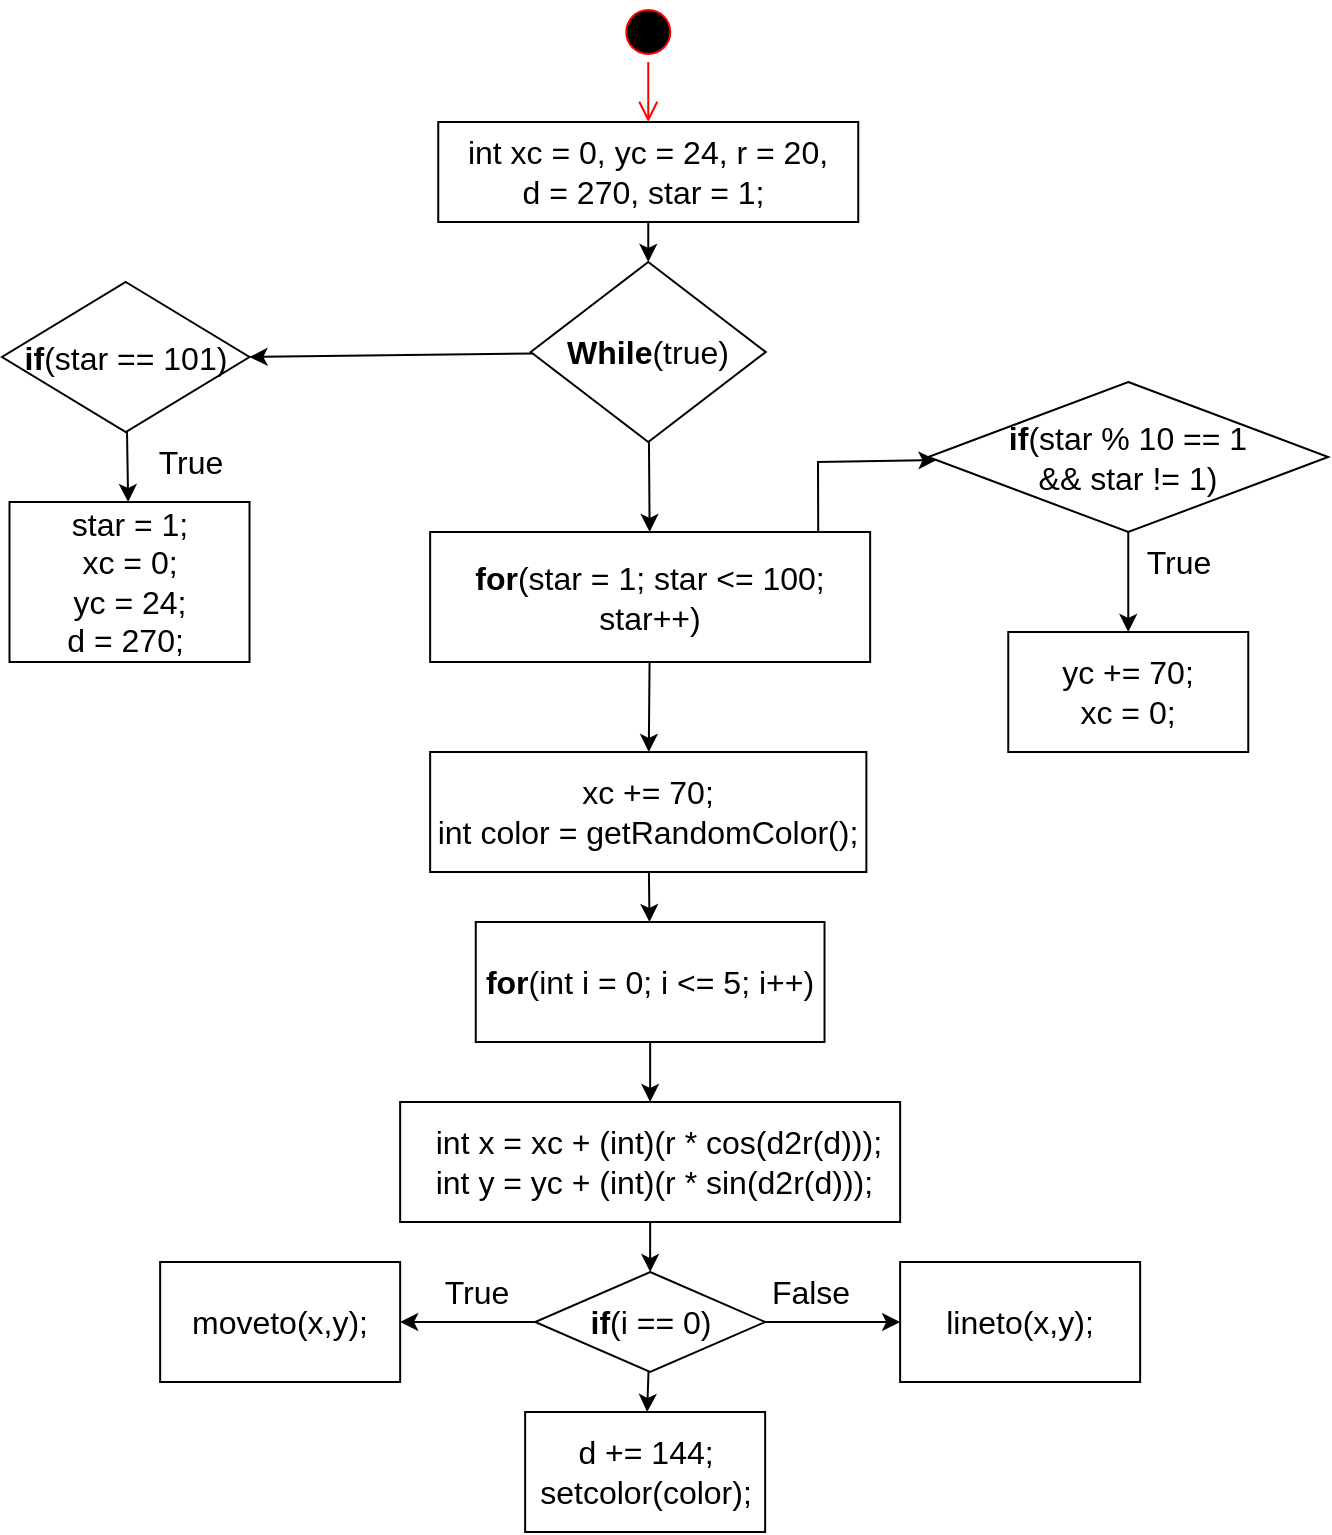 <mxfile version="18.1.3" type="device"><diagram name="Page-1" id="ucLegH7Alk1doR0yI9j_"><mxGraphModel dx="1284" dy="810" grid="1" gridSize="10" guides="1" tooltips="1" connect="1" arrows="1" fold="1" page="1" pageScale="1" pageWidth="850" pageHeight="1100" math="0" shadow="0"><root><mxCell id="0"/><mxCell id="1" parent="0"/><mxCell id="ySWLJcvaB9z33_Ca2Jvq-33" value="" style="edgeStyle=none;rounded=0;orthogonalLoop=1;jettySize=auto;html=1;fontSize=16;fontColor=#000000;" parent="1" source="ySWLJcvaB9z33_Ca2Jvq-27" target="ySWLJcvaB9z33_Ca2Jvq-32" edge="1"><mxGeometry relative="1" as="geometry"/></mxCell><mxCell id="ySWLJcvaB9z33_Ca2Jvq-27" value="&lt;font color=&quot;#000000&quot;&gt;int xc = 0, yc = 24, r = 20,&lt;br&gt;d = 270, star = 1;&amp;nbsp;&lt;br&gt;&lt;/font&gt;" style="rounded=0;whiteSpace=wrap;html=1;fontSize=16;fontColor=#00FFFF;" parent="1" vertex="1"><mxGeometry x="368.13" y="110" width="210" height="50" as="geometry"/></mxCell><mxCell id="ySWLJcvaB9z33_Ca2Jvq-28" value="" style="ellipse;html=1;shape=startState;fillColor=#000000;strokeColor=#ff0000;fontSize=16;fontColor=#00FFFF;" parent="1" vertex="1"><mxGeometry x="458.13" y="50" width="30" height="30" as="geometry"/></mxCell><mxCell id="ySWLJcvaB9z33_Ca2Jvq-29" value="" style="edgeStyle=orthogonalEdgeStyle;html=1;verticalAlign=bottom;endArrow=open;endSize=8;strokeColor=#ff0000;rounded=0;fontSize=16;fontColor=#00FFFF;" parent="1" source="ySWLJcvaB9z33_Ca2Jvq-28" target="ySWLJcvaB9z33_Ca2Jvq-27" edge="1"><mxGeometry relative="1" as="geometry"><mxPoint x="513.13" y="100" as="targetPoint"/></mxGeometry></mxCell><mxCell id="ySWLJcvaB9z33_Ca2Jvq-37" style="edgeStyle=none;rounded=0;orthogonalLoop=1;jettySize=auto;html=1;entryX=1;entryY=0.5;entryDx=0;entryDy=0;fontSize=16;fontColor=#000000;" parent="1" source="ySWLJcvaB9z33_Ca2Jvq-32" target="ySWLJcvaB9z33_Ca2Jvq-36" edge="1"><mxGeometry relative="1" as="geometry"/></mxCell><mxCell id="ySWLJcvaB9z33_Ca2Jvq-77" value="" style="edgeStyle=none;rounded=0;orthogonalLoop=1;jettySize=auto;html=1;fontSize=16;fontColor=#000000;" parent="1" source="ySWLJcvaB9z33_Ca2Jvq-32" target="ySWLJcvaB9z33_Ca2Jvq-75" edge="1"><mxGeometry relative="1" as="geometry"/></mxCell><mxCell id="ySWLJcvaB9z33_Ca2Jvq-32" value="&lt;font color=&quot;#000000&quot;&gt;&lt;b&gt;While&lt;/b&gt;(true)&lt;/font&gt;" style="rhombus;whiteSpace=wrap;html=1;fontSize=16;fontColor=#00FFFF;rounded=0;" parent="1" vertex="1"><mxGeometry x="414.38" y="180" width="117.5" height="90" as="geometry"/></mxCell><mxCell id="ySWLJcvaB9z33_Ca2Jvq-40" value="" style="edgeStyle=none;rounded=0;orthogonalLoop=1;jettySize=auto;html=1;fontSize=16;fontColor=#000000;" parent="1" source="ySWLJcvaB9z33_Ca2Jvq-36" target="ySWLJcvaB9z33_Ca2Jvq-39" edge="1"><mxGeometry relative="1" as="geometry"/></mxCell><mxCell id="ySWLJcvaB9z33_Ca2Jvq-36" value="&lt;font color=&quot;#000000&quot;&gt;&lt;b&gt;if&lt;/b&gt;(star == 101)&lt;/font&gt;" style="rhombus;whiteSpace=wrap;html=1;fontSize=16;fontColor=#00FFFF;rounded=0;" parent="1" vertex="1"><mxGeometry x="150" y="190" width="123.75" height="75" as="geometry"/></mxCell><mxCell id="ySWLJcvaB9z33_Ca2Jvq-39" value="&lt;font color=&quot;#000000&quot;&gt;star = 1;&lt;br&gt;xc = 0;&lt;br&gt;yc = 24;&lt;br&gt;&lt;span style=&quot;&quot;&gt;&#9;&lt;/span&gt;d = 270;&amp;nbsp;&lt;br&gt;&lt;/font&gt;" style="whiteSpace=wrap;html=1;fontSize=16;fontColor=#00FFFF;rounded=0;" parent="1" vertex="1"><mxGeometry x="153.75" y="300" width="120" height="80" as="geometry"/></mxCell><mxCell id="ySWLJcvaB9z33_Ca2Jvq-41" value="True" style="text;html=1;align=center;verticalAlign=middle;resizable=0;points=[];autosize=1;strokeColor=none;fillColor=none;fontSize=16;fontColor=#000000;" parent="1" vertex="1"><mxGeometry x="213.75" y="265" width="60" height="30" as="geometry"/></mxCell><mxCell id="ySWLJcvaB9z33_Ca2Jvq-51" value="" style="edgeStyle=none;rounded=0;orthogonalLoop=1;jettySize=auto;html=1;fontSize=16;fontColor=#000000;exitX=0.882;exitY=0;exitDx=0;exitDy=0;exitPerimeter=0;" parent="1" source="ySWLJcvaB9z33_Ca2Jvq-75" target="ySWLJcvaB9z33_Ca2Jvq-50" edge="1"><mxGeometry relative="1" as="geometry"><mxPoint x="558.161" y="324.96" as="sourcePoint"/><Array as="points"><mxPoint x="558" y="280"/></Array></mxGeometry></mxCell><mxCell id="ySWLJcvaB9z33_Ca2Jvq-54" value="" style="edgeStyle=none;rounded=0;orthogonalLoop=1;jettySize=auto;html=1;fontSize=16;fontColor=#000000;" parent="1" source="ySWLJcvaB9z33_Ca2Jvq-50" target="ySWLJcvaB9z33_Ca2Jvq-53" edge="1"><mxGeometry relative="1" as="geometry"/></mxCell><mxCell id="ySWLJcvaB9z33_Ca2Jvq-50" value="&lt;font color=&quot;#000000&quot;&gt;&lt;b&gt;if&lt;/b&gt;(star % 10 == 1 &lt;br&gt;&amp;amp;&amp;amp; star != 1)&lt;/font&gt;" style="rhombus;whiteSpace=wrap;html=1;fontSize=16;fontColor=#00FFFF;rounded=0;" parent="1" vertex="1"><mxGeometry x="613.13" y="240" width="200" height="75" as="geometry"/></mxCell><mxCell id="ySWLJcvaB9z33_Ca2Jvq-53" value="&lt;div&gt;&lt;font color=&quot;#000000&quot;&gt;yc += 70;&lt;/font&gt;&lt;/div&gt;&lt;div&gt;&lt;span style=&quot;color: rgb(0, 0, 0); background-color: initial;&quot;&gt;xc = 0;&lt;/span&gt;&lt;/div&gt;" style="whiteSpace=wrap;html=1;fontSize=16;fontColor=#00FFFF;rounded=0;" parent="1" vertex="1"><mxGeometry x="653.13" y="365" width="120" height="60" as="geometry"/></mxCell><mxCell id="ySWLJcvaB9z33_Ca2Jvq-55" value="True" style="text;html=1;align=center;verticalAlign=middle;resizable=0;points=[];autosize=1;strokeColor=none;fillColor=none;fontSize=16;fontColor=#000000;" parent="1" vertex="1"><mxGeometry x="708.13" y="315" width="60" height="30" as="geometry"/></mxCell><mxCell id="ySWLJcvaB9z33_Ca2Jvq-80" value="" style="edgeStyle=none;rounded=0;orthogonalLoop=1;jettySize=auto;html=1;fontSize=16;fontColor=#000000;" parent="1" source="ySWLJcvaB9z33_Ca2Jvq-56" target="ySWLJcvaB9z33_Ca2Jvq-79" edge="1"><mxGeometry relative="1" as="geometry"/></mxCell><mxCell id="ySWLJcvaB9z33_Ca2Jvq-56" value="&lt;font color=&quot;#000000&quot;&gt;xc += 70;&lt;br&gt;int color = getRandomColor();&lt;br&gt;&lt;/font&gt;" style="whiteSpace=wrap;html=1;fontSize=16;fontColor=#00FFFF;rounded=0;" parent="1" vertex="1"><mxGeometry x="364.07" y="425" width="218.12" height="60" as="geometry"/></mxCell><mxCell id="ySWLJcvaB9z33_Ca2Jvq-64" value="" style="edgeStyle=none;rounded=0;orthogonalLoop=1;jettySize=auto;html=1;fontSize=16;fontColor=#000000;" parent="1" source="ySWLJcvaB9z33_Ca2Jvq-61" target="ySWLJcvaB9z33_Ca2Jvq-63" edge="1"><mxGeometry relative="1" as="geometry"/></mxCell><mxCell id="ySWLJcvaB9z33_Ca2Jvq-61" value="&lt;div&gt;&lt;font color=&quot;#000000&quot;&gt;&amp;nbsp; int x = xc + (int)(r * cos(d2r(d)));&lt;/font&gt;&lt;/div&gt;&lt;div&gt;&lt;font color=&quot;#000000&quot;&gt;&amp;nbsp;int y = yc + (int)(r * sin(d2r(d)));&lt;/font&gt;&lt;/div&gt;" style="whiteSpace=wrap;html=1;fontSize=16;fontColor=#00FFFF;rounded=0;" parent="1" vertex="1"><mxGeometry x="349.07" y="600" width="250" height="60" as="geometry"/></mxCell><mxCell id="ySWLJcvaB9z33_Ca2Jvq-66" value="" style="edgeStyle=none;rounded=0;orthogonalLoop=1;jettySize=auto;html=1;fontSize=16;fontColor=#000000;" parent="1" source="ySWLJcvaB9z33_Ca2Jvq-63" target="ySWLJcvaB9z33_Ca2Jvq-65" edge="1"><mxGeometry relative="1" as="geometry"/></mxCell><mxCell id="ySWLJcvaB9z33_Ca2Jvq-69" value="" style="edgeStyle=none;rounded=0;orthogonalLoop=1;jettySize=auto;html=1;fontSize=16;fontColor=#000000;" parent="1" source="ySWLJcvaB9z33_Ca2Jvq-63" target="ySWLJcvaB9z33_Ca2Jvq-68" edge="1"><mxGeometry relative="1" as="geometry"/></mxCell><mxCell id="ySWLJcvaB9z33_Ca2Jvq-72" value="" style="edgeStyle=none;rounded=0;orthogonalLoop=1;jettySize=auto;html=1;fontSize=16;fontColor=#000000;" parent="1" source="ySWLJcvaB9z33_Ca2Jvq-63" target="ySWLJcvaB9z33_Ca2Jvq-71" edge="1"><mxGeometry relative="1" as="geometry"/></mxCell><mxCell id="ySWLJcvaB9z33_Ca2Jvq-63" value="&lt;font color=&quot;#000000&quot;&gt;&lt;b&gt;if&lt;/b&gt;(i == 0)&lt;/font&gt;" style="rhombus;whiteSpace=wrap;html=1;fontSize=16;fontColor=#00FFFF;rounded=0;" parent="1" vertex="1"><mxGeometry x="416.58" y="685" width="114.99" height="50" as="geometry"/></mxCell><mxCell id="ySWLJcvaB9z33_Ca2Jvq-65" value="&lt;font color=&quot;#000000&quot;&gt;moveto(x,y);&lt;/font&gt;" style="whiteSpace=wrap;html=1;fontSize=16;fontColor=#00FFFF;rounded=0;" parent="1" vertex="1"><mxGeometry x="229.07" y="680" width="120" height="60" as="geometry"/></mxCell><mxCell id="ySWLJcvaB9z33_Ca2Jvq-67" value="True" style="text;html=1;align=center;verticalAlign=middle;resizable=0;points=[];autosize=1;strokeColor=none;fillColor=none;fontSize=16;fontColor=#000000;" parent="1" vertex="1"><mxGeometry x="356.58" y="680" width="60" height="30" as="geometry"/></mxCell><mxCell id="ySWLJcvaB9z33_Ca2Jvq-68" value="&lt;font color=&quot;#000000&quot;&gt;lineto(x,y);&lt;/font&gt;" style="whiteSpace=wrap;html=1;fontSize=16;fontColor=#00FFFF;rounded=0;" parent="1" vertex="1"><mxGeometry x="599.065" y="680" width="120" height="60" as="geometry"/></mxCell><mxCell id="ySWLJcvaB9z33_Ca2Jvq-70" value="False" style="text;html=1;align=center;verticalAlign=middle;resizable=0;points=[];autosize=1;strokeColor=none;fillColor=none;fontSize=16;fontColor=#000000;" parent="1" vertex="1"><mxGeometry x="524.06" y="680" width="60" height="30" as="geometry"/></mxCell><mxCell id="ySWLJcvaB9z33_Ca2Jvq-71" value="&lt;font color=&quot;#000000&quot;&gt;d += 144;&lt;br&gt;setcolor(color);&lt;br&gt;&lt;/font&gt;" style="whiteSpace=wrap;html=1;fontSize=16;fontColor=#00FFFF;rounded=0;" parent="1" vertex="1"><mxGeometry x="411.575" y="755" width="120" height="60" as="geometry"/></mxCell><mxCell id="ySWLJcvaB9z33_Ca2Jvq-78" value="" style="edgeStyle=none;rounded=0;orthogonalLoop=1;jettySize=auto;html=1;fontSize=16;fontColor=#000000;" parent="1" source="ySWLJcvaB9z33_Ca2Jvq-75" target="ySWLJcvaB9z33_Ca2Jvq-56" edge="1"><mxGeometry relative="1" as="geometry"/></mxCell><mxCell id="ySWLJcvaB9z33_Ca2Jvq-75" value="&lt;font color=&quot;#000000&quot;&gt;&lt;b style=&quot;border-color: var(--border-color);&quot;&gt;for&lt;/b&gt;(star = 1; star &amp;lt;= 100; star++)&lt;/font&gt;" style="whiteSpace=wrap;html=1;fontSize=16;fontColor=#00FFFF;rounded=0;" parent="1" vertex="1"><mxGeometry x="364.07" y="315" width="220" height="65" as="geometry"/></mxCell><mxCell id="ySWLJcvaB9z33_Ca2Jvq-81" value="" style="edgeStyle=none;rounded=0;orthogonalLoop=1;jettySize=auto;html=1;fontSize=16;fontColor=#000000;" parent="1" source="ySWLJcvaB9z33_Ca2Jvq-79" target="ySWLJcvaB9z33_Ca2Jvq-61" edge="1"><mxGeometry relative="1" as="geometry"/></mxCell><mxCell id="ySWLJcvaB9z33_Ca2Jvq-79" value="&lt;font color=&quot;#000000&quot;&gt;&lt;b style=&quot;border-color: var(--border-color);&quot;&gt;for&lt;/b&gt;(int i = 0; i &amp;lt;= 5; i++)&lt;/font&gt;" style="whiteSpace=wrap;html=1;fontSize=16;fontColor=#00FFFF;rounded=0;" parent="1" vertex="1"><mxGeometry x="386.88" y="510" width="174.38" height="60" as="geometry"/></mxCell></root></mxGraphModel></diagram></mxfile>